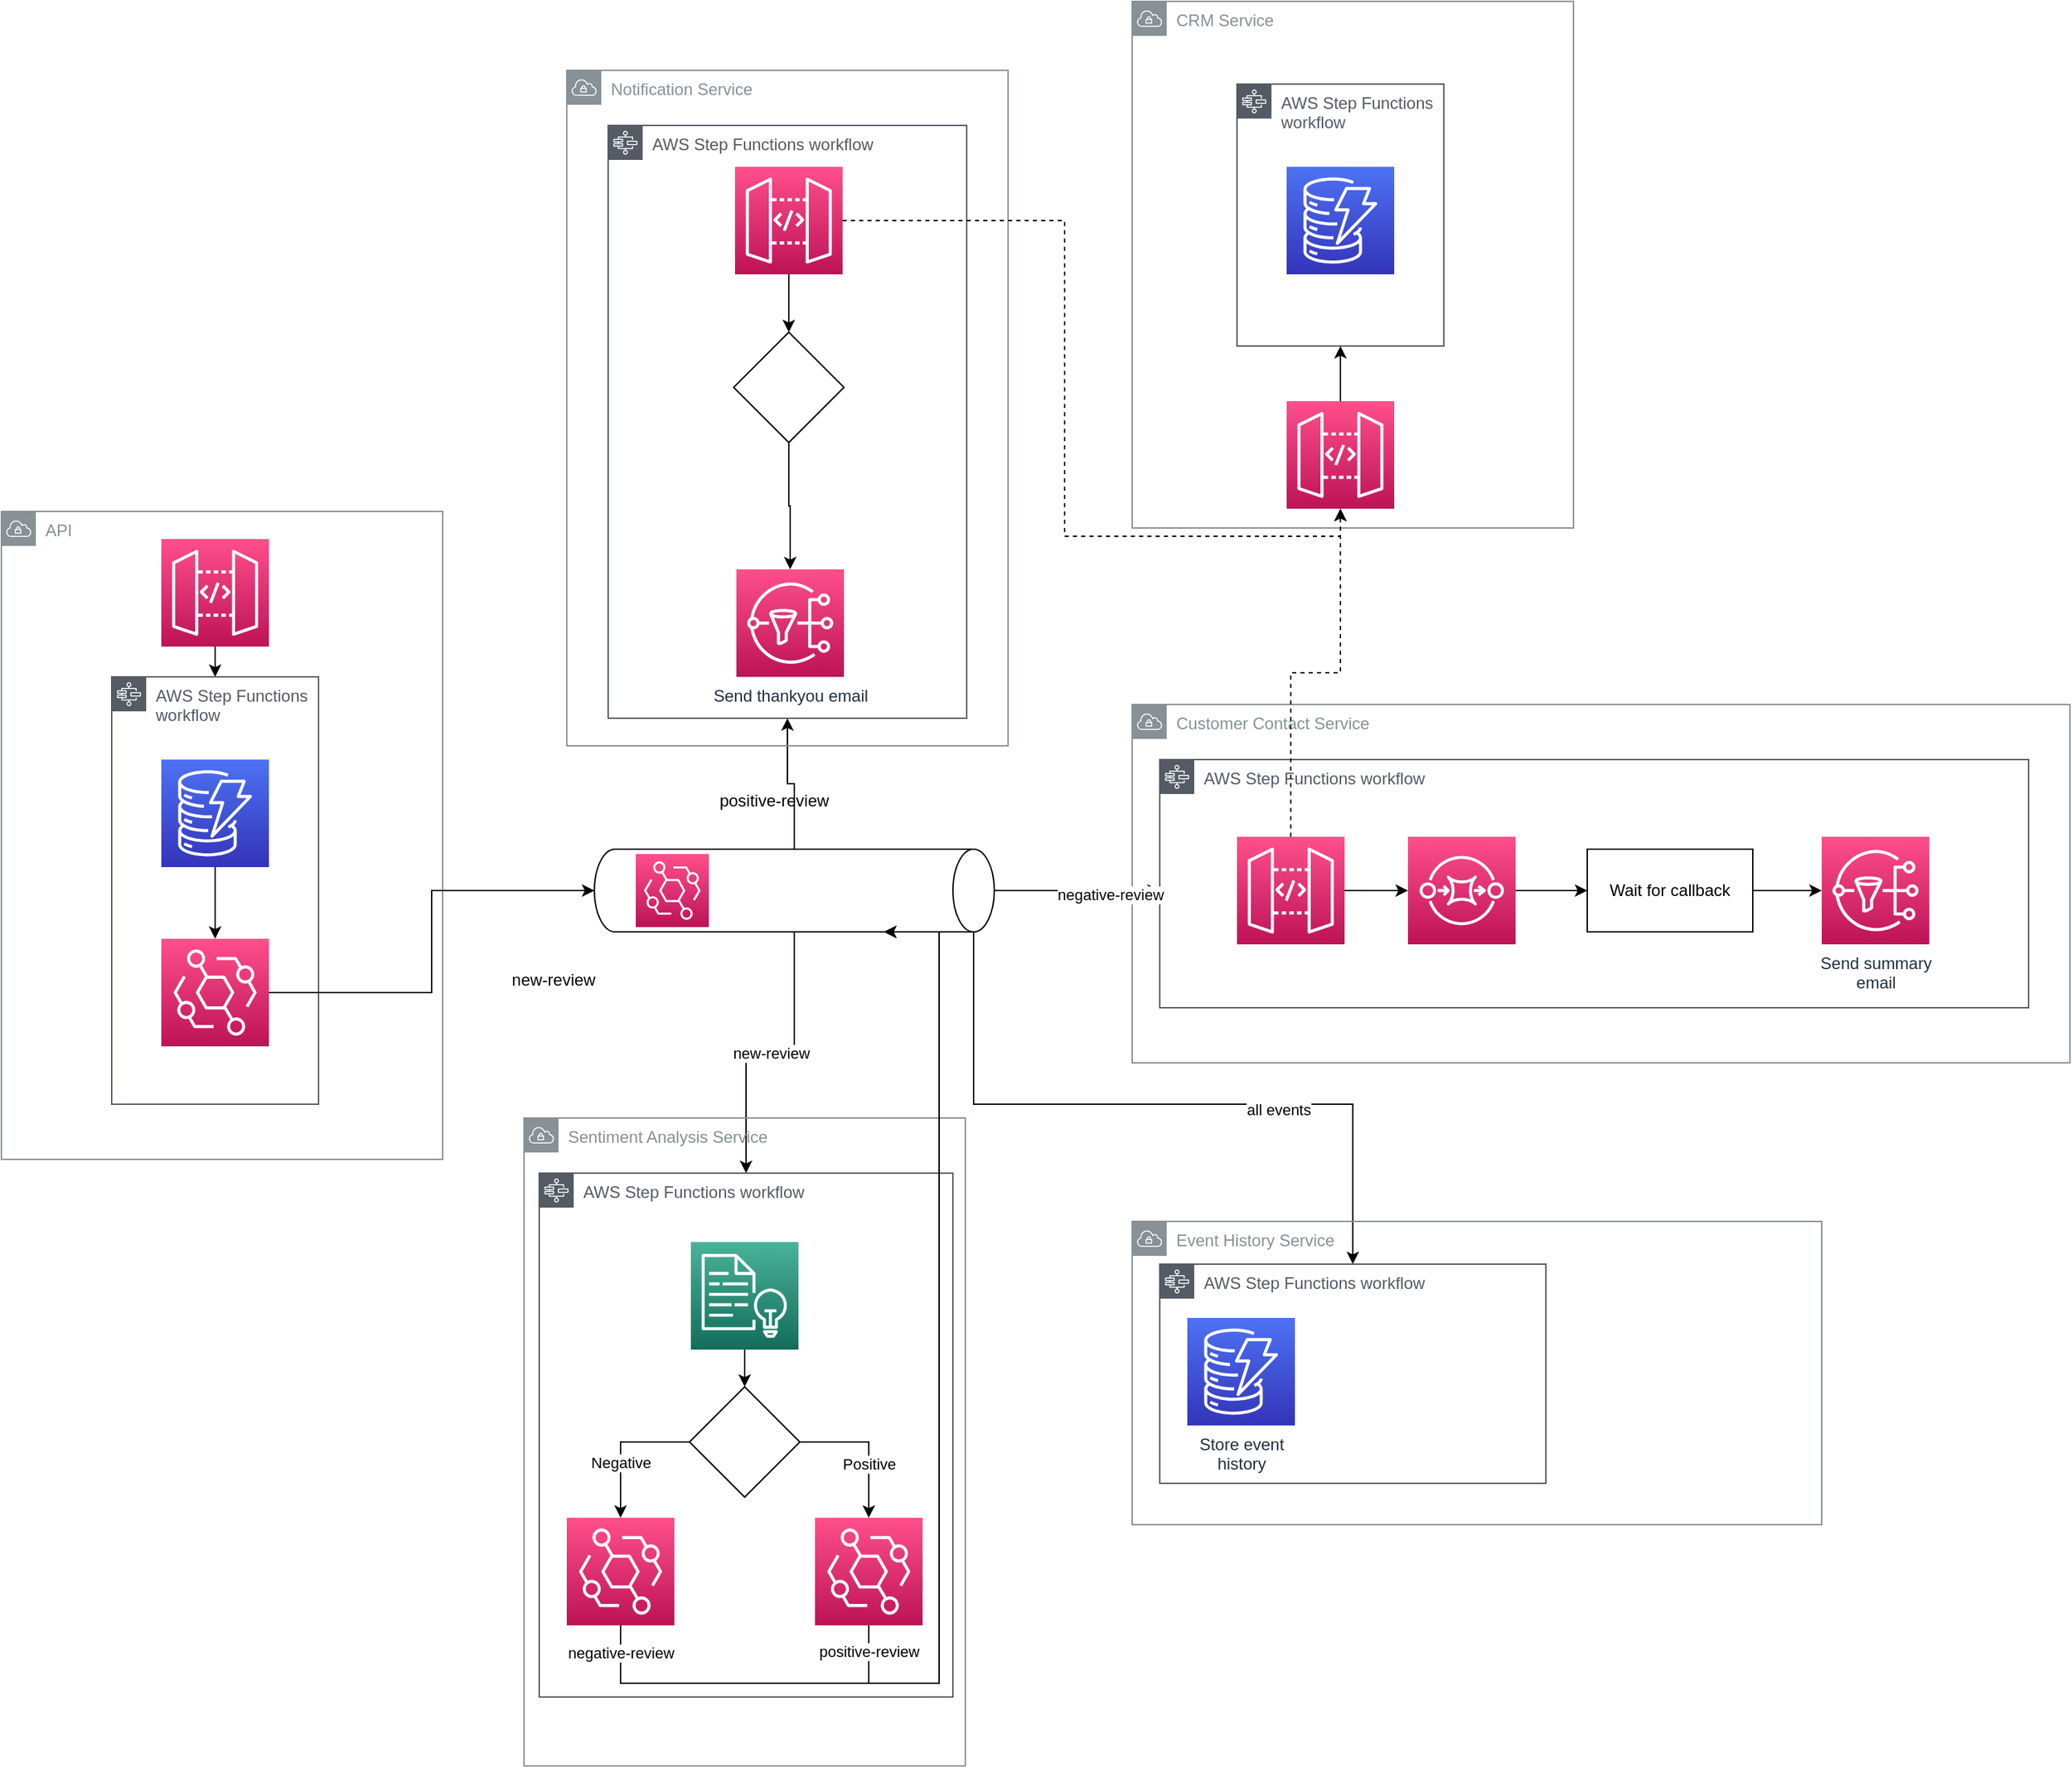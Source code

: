 <mxfile version="15.8.7" type="device"><diagram id="0Dtpg4r2gjwDx1T-EHBx" name="Page-1"><mxGraphModel dx="1955" dy="2517" grid="1" gridSize="10" guides="1" tooltips="1" connect="1" arrows="1" fold="1" page="1" pageScale="1" pageWidth="827" pageHeight="1169" math="0" shadow="0"><root><mxCell id="0"/><mxCell id="1" parent="0"/><mxCell id="v0-RKzJ78vYRd0qJhEcz-32" value="Customer Contact Service" style="sketch=0;outlineConnect=0;gradientColor=none;html=1;whiteSpace=wrap;fontSize=12;fontStyle=0;shape=mxgraph.aws4.group;grIcon=mxgraph.aws4.group_vpc;strokeColor=#879196;fillColor=none;verticalAlign=top;align=left;spacingLeft=30;fontColor=#879196;dashed=0;" vertex="1" parent="1"><mxGeometry x="860" y="210" width="680" height="260" as="geometry"/></mxCell><mxCell id="v0-RKzJ78vYRd0qJhEcz-33" value="AWS Step Functions workflow" style="sketch=0;outlineConnect=0;gradientColor=none;html=1;whiteSpace=wrap;fontSize=12;fontStyle=0;shape=mxgraph.aws4.group;grIcon=mxgraph.aws4.group_aws_step_functions_workflow;strokeColor=#545B64;fillColor=none;verticalAlign=top;align=left;spacingLeft=30;fontColor=#545B64;dashed=0;" vertex="1" parent="1"><mxGeometry x="880" y="250" width="630" height="180" as="geometry"/></mxCell><mxCell id="v0-RKzJ78vYRd0qJhEcz-49" value="" style="shape=cylinder3;whiteSpace=wrap;html=1;boundedLbl=1;backgroundOutline=1;size=15;rotation=90;" vertex="1" parent="1"><mxGeometry x="585" y="200" width="60" height="290" as="geometry"/></mxCell><mxCell id="v0-RKzJ78vYRd0qJhEcz-2" value="API&amp;nbsp;" style="sketch=0;outlineConnect=0;gradientColor=none;html=1;whiteSpace=wrap;fontSize=12;fontStyle=0;shape=mxgraph.aws4.group;grIcon=mxgraph.aws4.group_vpc;strokeColor=#879196;fillColor=none;verticalAlign=top;align=left;spacingLeft=30;fontColor=#879196;dashed=0;" vertex="1" parent="1"><mxGeometry x="40" y="70" width="320" height="470" as="geometry"/></mxCell><mxCell id="v0-RKzJ78vYRd0qJhEcz-5" style="edgeStyle=orthogonalEdgeStyle;rounded=0;orthogonalLoop=1;jettySize=auto;html=1;" edge="1" parent="1" source="v0-RKzJ78vYRd0qJhEcz-1" target="v0-RKzJ78vYRd0qJhEcz-3"><mxGeometry relative="1" as="geometry"/></mxCell><mxCell id="v0-RKzJ78vYRd0qJhEcz-1" value="" style="sketch=0;points=[[0,0,0],[0.25,0,0],[0.5,0,0],[0.75,0,0],[1,0,0],[0,1,0],[0.25,1,0],[0.5,1,0],[0.75,1,0],[1,1,0],[0,0.25,0],[0,0.5,0],[0,0.75,0],[1,0.25,0],[1,0.5,0],[1,0.75,0]];outlineConnect=0;fontColor=#232F3E;gradientColor=#FF4F8B;gradientDirection=north;fillColor=#BC1356;strokeColor=#ffffff;dashed=0;verticalLabelPosition=bottom;verticalAlign=top;align=center;html=1;fontSize=12;fontStyle=0;aspect=fixed;shape=mxgraph.aws4.resourceIcon;resIcon=mxgraph.aws4.api_gateway;" vertex="1" parent="1"><mxGeometry x="156" y="90" width="78" height="78" as="geometry"/></mxCell><mxCell id="v0-RKzJ78vYRd0qJhEcz-3" value="AWS Step Functions workflow" style="sketch=0;outlineConnect=0;gradientColor=none;html=1;whiteSpace=wrap;fontSize=12;fontStyle=0;shape=mxgraph.aws4.group;grIcon=mxgraph.aws4.group_aws_step_functions_workflow;strokeColor=#545B64;fillColor=none;verticalAlign=top;align=left;spacingLeft=30;fontColor=#545B64;dashed=0;" vertex="1" parent="1"><mxGeometry x="120" y="190" width="150" height="310" as="geometry"/></mxCell><mxCell id="v0-RKzJ78vYRd0qJhEcz-7" style="edgeStyle=orthogonalEdgeStyle;rounded=0;orthogonalLoop=1;jettySize=auto;html=1;entryX=0.5;entryY=0;entryDx=0;entryDy=0;entryPerimeter=0;" edge="1" parent="1" source="v0-RKzJ78vYRd0qJhEcz-4" target="v0-RKzJ78vYRd0qJhEcz-6"><mxGeometry relative="1" as="geometry"/></mxCell><mxCell id="v0-RKzJ78vYRd0qJhEcz-4" value="" style="sketch=0;points=[[0,0,0],[0.25,0,0],[0.5,0,0],[0.75,0,0],[1,0,0],[0,1,0],[0.25,1,0],[0.5,1,0],[0.75,1,0],[1,1,0],[0,0.25,0],[0,0.5,0],[0,0.75,0],[1,0.25,0],[1,0.5,0],[1,0.75,0]];outlineConnect=0;fontColor=#232F3E;gradientColor=#4D72F3;gradientDirection=north;fillColor=#3334B9;strokeColor=#ffffff;dashed=0;verticalLabelPosition=bottom;verticalAlign=top;align=center;html=1;fontSize=12;fontStyle=0;aspect=fixed;shape=mxgraph.aws4.resourceIcon;resIcon=mxgraph.aws4.dynamodb;" vertex="1" parent="1"><mxGeometry x="156" y="250" width="78" height="78" as="geometry"/></mxCell><mxCell id="v0-RKzJ78vYRd0qJhEcz-9" style="edgeStyle=orthogonalEdgeStyle;rounded=0;orthogonalLoop=1;jettySize=auto;html=1;entryX=0.5;entryY=1;entryDx=0;entryDy=0;entryPerimeter=0;" edge="1" parent="1" source="v0-RKzJ78vYRd0qJhEcz-6" target="v0-RKzJ78vYRd0qJhEcz-49"><mxGeometry relative="1" as="geometry"/></mxCell><mxCell id="v0-RKzJ78vYRd0qJhEcz-6" value="" style="sketch=0;points=[[0,0,0],[0.25,0,0],[0.5,0,0],[0.75,0,0],[1,0,0],[0,1,0],[0.25,1,0],[0.5,1,0],[0.75,1,0],[1,1,0],[0,0.25,0],[0,0.5,0],[0,0.75,0],[1,0.25,0],[1,0.5,0],[1,0.75,0]];outlineConnect=0;fontColor=#232F3E;gradientColor=#FF4F8B;gradientDirection=north;fillColor=#BC1356;strokeColor=#ffffff;dashed=0;verticalLabelPosition=bottom;verticalAlign=top;align=center;html=1;fontSize=12;fontStyle=0;aspect=fixed;shape=mxgraph.aws4.resourceIcon;resIcon=mxgraph.aws4.eventbridge;" vertex="1" parent="1"><mxGeometry x="156" y="380" width="78" height="78" as="geometry"/></mxCell><mxCell id="v0-RKzJ78vYRd0qJhEcz-14" value="new-review" style="edgeStyle=orthogonalEdgeStyle;rounded=0;orthogonalLoop=1;jettySize=auto;html=1;exitX=1;exitY=0.5;exitDx=0;exitDy=0;exitPerimeter=0;" edge="1" parent="1" source="v0-RKzJ78vYRd0qJhEcz-49" target="v0-RKzJ78vYRd0qJhEcz-11"><mxGeometry relative="1" as="geometry"/></mxCell><mxCell id="v0-RKzJ78vYRd0qJhEcz-31" style="edgeStyle=orthogonalEdgeStyle;rounded=0;orthogonalLoop=1;jettySize=auto;html=1;exitX=0;exitY=0.5;exitDx=0;exitDy=0;exitPerimeter=0;" edge="1" parent="1" source="v0-RKzJ78vYRd0qJhEcz-49" target="v0-RKzJ78vYRd0qJhEcz-25"><mxGeometry relative="1" as="geometry"/></mxCell><mxCell id="v0-RKzJ78vYRd0qJhEcz-35" style="edgeStyle=orthogonalEdgeStyle;rounded=0;orthogonalLoop=1;jettySize=auto;html=1;exitX=0.5;exitY=0;exitDx=0;exitDy=0;exitPerimeter=0;" edge="1" parent="1" source="v0-RKzJ78vYRd0qJhEcz-49"><mxGeometry relative="1" as="geometry"><mxPoint x="880" y="345" as="targetPoint"/></mxGeometry></mxCell><mxCell id="v0-RKzJ78vYRd0qJhEcz-39" value="negative-review" style="edgeLabel;html=1;align=center;verticalAlign=middle;resizable=0;points=[];" vertex="1" connectable="0" parent="v0-RKzJ78vYRd0qJhEcz-35"><mxGeometry x="0.397" y="-2" relative="1" as="geometry"><mxPoint as="offset"/></mxGeometry></mxCell><mxCell id="v0-RKzJ78vYRd0qJhEcz-47" style="edgeStyle=orthogonalEdgeStyle;rounded=0;orthogonalLoop=1;jettySize=auto;html=1;exitX=1;exitY=0;exitDx=0;exitDy=15;exitPerimeter=0;" edge="1" parent="1" source="v0-RKzJ78vYRd0qJhEcz-49" target="v0-RKzJ78vYRd0qJhEcz-45"><mxGeometry relative="1" as="geometry"><Array as="points"><mxPoint x="745" y="500"/><mxPoint x="1020" y="500"/></Array></mxGeometry></mxCell><mxCell id="v0-RKzJ78vYRd0qJhEcz-48" value="all events" style="edgeLabel;html=1;align=center;verticalAlign=middle;resizable=0;points=[];" vertex="1" connectable="0" parent="v0-RKzJ78vYRd0qJhEcz-47"><mxGeometry x="0.34" y="-4" relative="1" as="geometry"><mxPoint as="offset"/></mxGeometry></mxCell><mxCell id="v0-RKzJ78vYRd0qJhEcz-8" value="" style="sketch=0;points=[[0,0,0],[0.25,0,0],[0.5,0,0],[0.75,0,0],[1,0,0],[0,1,0],[0.25,1,0],[0.5,1,0],[0.75,1,0],[1,1,0],[0,0.25,0],[0,0.5,0],[0,0.75,0],[1,0.25,0],[1,0.5,0],[1,0.75,0]];outlineConnect=0;fontColor=#232F3E;gradientColor=#FF4F8B;gradientDirection=north;fillColor=#BC1356;strokeColor=#ffffff;dashed=0;verticalLabelPosition=bottom;verticalAlign=top;align=center;html=1;fontSize=12;fontStyle=0;aspect=fixed;shape=mxgraph.aws4.resourceIcon;resIcon=mxgraph.aws4.eventbridge;" vertex="1" parent="1"><mxGeometry x="500" y="318.5" width="53" height="53" as="geometry"/></mxCell><mxCell id="v0-RKzJ78vYRd0qJhEcz-10" value="Sentiment Analysis Service" style="sketch=0;outlineConnect=0;gradientColor=none;html=1;whiteSpace=wrap;fontSize=12;fontStyle=0;shape=mxgraph.aws4.group;grIcon=mxgraph.aws4.group_vpc;strokeColor=#879196;fillColor=none;verticalAlign=top;align=left;spacingLeft=30;fontColor=#879196;dashed=0;" vertex="1" parent="1"><mxGeometry x="419" y="510" width="320" height="470" as="geometry"/></mxCell><mxCell id="v0-RKzJ78vYRd0qJhEcz-11" value="AWS Step Functions workflow" style="sketch=0;outlineConnect=0;gradientColor=none;html=1;whiteSpace=wrap;fontSize=12;fontStyle=0;shape=mxgraph.aws4.group;grIcon=mxgraph.aws4.group_aws_step_functions_workflow;strokeColor=#545B64;fillColor=none;verticalAlign=top;align=left;spacingLeft=30;fontColor=#545B64;dashed=0;" vertex="1" parent="1"><mxGeometry x="430" y="550" width="300" height="380" as="geometry"/></mxCell><mxCell id="v0-RKzJ78vYRd0qJhEcz-15" style="edgeStyle=orthogonalEdgeStyle;rounded=0;orthogonalLoop=1;jettySize=auto;html=1;" edge="1" parent="1" source="v0-RKzJ78vYRd0qJhEcz-12" target="v0-RKzJ78vYRd0qJhEcz-13"><mxGeometry relative="1" as="geometry"/></mxCell><mxCell id="v0-RKzJ78vYRd0qJhEcz-12" value="" style="sketch=0;points=[[0,0,0],[0.25,0,0],[0.5,0,0],[0.75,0,0],[1,0,0],[0,1,0],[0.25,1,0],[0.5,1,0],[0.75,1,0],[1,1,0],[0,0.25,0],[0,0.5,0],[0,0.75,0],[1,0.25,0],[1,0.5,0],[1,0.75,0]];outlineConnect=0;fontColor=#232F3E;gradientColor=#4AB29A;gradientDirection=north;fillColor=#116D5B;strokeColor=#ffffff;dashed=0;verticalLabelPosition=bottom;verticalAlign=top;align=center;html=1;fontSize=12;fontStyle=0;aspect=fixed;shape=mxgraph.aws4.resourceIcon;resIcon=mxgraph.aws4.comprehend;" vertex="1" parent="1"><mxGeometry x="540" y="600" width="78" height="78" as="geometry"/></mxCell><mxCell id="v0-RKzJ78vYRd0qJhEcz-18" style="edgeStyle=orthogonalEdgeStyle;rounded=0;orthogonalLoop=1;jettySize=auto;html=1;entryX=0.5;entryY=0;entryDx=0;entryDy=0;entryPerimeter=0;" edge="1" parent="1" source="v0-RKzJ78vYRd0qJhEcz-13" target="v0-RKzJ78vYRd0qJhEcz-17"><mxGeometry relative="1" as="geometry"/></mxCell><mxCell id="v0-RKzJ78vYRd0qJhEcz-20" value="Positive" style="edgeLabel;html=1;align=center;verticalAlign=middle;resizable=0;points=[];" vertex="1" connectable="0" parent="v0-RKzJ78vYRd0qJhEcz-18"><mxGeometry x="0.246" y="1" relative="1" as="geometry"><mxPoint x="-1" as="offset"/></mxGeometry></mxCell><mxCell id="v0-RKzJ78vYRd0qJhEcz-19" style="edgeStyle=orthogonalEdgeStyle;rounded=0;orthogonalLoop=1;jettySize=auto;html=1;entryX=0.5;entryY=0;entryDx=0;entryDy=0;entryPerimeter=0;" edge="1" parent="1" source="v0-RKzJ78vYRd0qJhEcz-13" target="v0-RKzJ78vYRd0qJhEcz-16"><mxGeometry relative="1" as="geometry"/></mxCell><mxCell id="v0-RKzJ78vYRd0qJhEcz-21" value="Negative" style="edgeLabel;html=1;align=center;verticalAlign=middle;resizable=0;points=[];" vertex="1" connectable="0" parent="v0-RKzJ78vYRd0qJhEcz-19"><mxGeometry x="0.137" y="4" relative="1" as="geometry"><mxPoint x="-4" y="5" as="offset"/></mxGeometry></mxCell><mxCell id="v0-RKzJ78vYRd0qJhEcz-13" value="" style="rhombus;whiteSpace=wrap;html=1;" vertex="1" parent="1"><mxGeometry x="539" y="705" width="80" height="80" as="geometry"/></mxCell><mxCell id="v0-RKzJ78vYRd0qJhEcz-22" value="negative-review" style="edgeStyle=orthogonalEdgeStyle;rounded=0;orthogonalLoop=1;jettySize=auto;html=1;entryX=1;entryY=0;entryDx=0;entryDy=80;entryPerimeter=0;" edge="1" parent="1" source="v0-RKzJ78vYRd0qJhEcz-16" target="v0-RKzJ78vYRd0qJhEcz-49"><mxGeometry x="-0.957" relative="1" as="geometry"><Array as="points"><mxPoint x="489" y="920"/><mxPoint x="720" y="920"/><mxPoint x="720" y="375"/></Array><mxPoint y="1" as="offset"/></mxGeometry></mxCell><mxCell id="v0-RKzJ78vYRd0qJhEcz-16" value="" style="sketch=0;points=[[0,0,0],[0.25,0,0],[0.5,0,0],[0.75,0,0],[1,0,0],[0,1,0],[0.25,1,0],[0.5,1,0],[0.75,1,0],[1,1,0],[0,0.25,0],[0,0.5,0],[0,0.75,0],[1,0.25,0],[1,0.5,0],[1,0.75,0]];outlineConnect=0;fontColor=#232F3E;gradientColor=#FF4F8B;gradientDirection=north;fillColor=#BC1356;strokeColor=#ffffff;dashed=0;verticalLabelPosition=bottom;verticalAlign=top;align=center;html=1;fontSize=12;fontStyle=0;aspect=fixed;shape=mxgraph.aws4.resourceIcon;resIcon=mxgraph.aws4.eventbridge;" vertex="1" parent="1"><mxGeometry x="450" y="800" width="78" height="78" as="geometry"/></mxCell><mxCell id="v0-RKzJ78vYRd0qJhEcz-23" value="positive-review" style="edgeStyle=orthogonalEdgeStyle;rounded=0;orthogonalLoop=1;jettySize=auto;html=1;entryX=1;entryY=0;entryDx=0;entryDy=80;entryPerimeter=0;" edge="1" parent="1" source="v0-RKzJ78vYRd0qJhEcz-17" target="v0-RKzJ78vYRd0qJhEcz-49"><mxGeometry x="-0.947" relative="1" as="geometry"><Array as="points"><mxPoint x="669" y="920"/><mxPoint x="720" y="920"/><mxPoint x="720" y="375"/></Array><mxPoint y="1" as="offset"/></mxGeometry></mxCell><mxCell id="v0-RKzJ78vYRd0qJhEcz-17" value="" style="sketch=0;points=[[0,0,0],[0.25,0,0],[0.5,0,0],[0.75,0,0],[1,0,0],[0,1,0],[0.25,1,0],[0.5,1,0],[0.75,1,0],[1,1,0],[0,0.25,0],[0,0.5,0],[0,0.75,0],[1,0.25,0],[1,0.5,0],[1,0.75,0]];outlineConnect=0;fontColor=#232F3E;gradientColor=#FF4F8B;gradientDirection=north;fillColor=#BC1356;strokeColor=#ffffff;dashed=0;verticalLabelPosition=bottom;verticalAlign=top;align=center;html=1;fontSize=12;fontStyle=0;aspect=fixed;shape=mxgraph.aws4.resourceIcon;resIcon=mxgraph.aws4.eventbridge;" vertex="1" parent="1"><mxGeometry x="630" y="800" width="78" height="78" as="geometry"/></mxCell><mxCell id="v0-RKzJ78vYRd0qJhEcz-24" value="Notification Service" style="sketch=0;outlineConnect=0;gradientColor=none;html=1;whiteSpace=wrap;fontSize=12;fontStyle=0;shape=mxgraph.aws4.group;grIcon=mxgraph.aws4.group_vpc;strokeColor=#879196;fillColor=none;verticalAlign=top;align=left;spacingLeft=30;fontColor=#879196;dashed=0;" vertex="1" parent="1"><mxGeometry x="450" y="-250" width="320" height="490" as="geometry"/></mxCell><mxCell id="v0-RKzJ78vYRd0qJhEcz-25" value="AWS Step Functions workflow" style="sketch=0;outlineConnect=0;gradientColor=none;html=1;whiteSpace=wrap;fontSize=12;fontStyle=0;shape=mxgraph.aws4.group;grIcon=mxgraph.aws4.group_aws_step_functions_workflow;strokeColor=#545B64;fillColor=none;verticalAlign=top;align=left;spacingLeft=30;fontColor=#545B64;dashed=0;" vertex="1" parent="1"><mxGeometry x="480" y="-210" width="260" height="430" as="geometry"/></mxCell><mxCell id="v0-RKzJ78vYRd0qJhEcz-26" value="Send thankyou email" style="sketch=0;points=[[0,0,0],[0.25,0,0],[0.5,0,0],[0.75,0,0],[1,0,0],[0,1,0],[0.25,1,0],[0.5,1,0],[0.75,1,0],[1,1,0],[0,0.25,0],[0,0.5,0],[0,0.75,0],[1,0.25,0],[1,0.5,0],[1,0.75,0]];outlineConnect=0;fontColor=#232F3E;gradientColor=#FF4F8B;gradientDirection=north;fillColor=#BC1356;strokeColor=#ffffff;dashed=0;verticalLabelPosition=bottom;verticalAlign=top;align=center;html=1;fontSize=12;fontStyle=0;aspect=fixed;shape=mxgraph.aws4.resourceIcon;resIcon=mxgraph.aws4.sns;" vertex="1" parent="1"><mxGeometry x="573" y="112" width="78" height="78" as="geometry"/></mxCell><mxCell id="v0-RKzJ78vYRd0qJhEcz-29" style="edgeStyle=orthogonalEdgeStyle;rounded=0;orthogonalLoop=1;jettySize=auto;html=1;entryX=0.5;entryY=0;entryDx=0;entryDy=0;entryPerimeter=0;" edge="1" parent="1" source="v0-RKzJ78vYRd0qJhEcz-28" target="v0-RKzJ78vYRd0qJhEcz-26"><mxGeometry relative="1" as="geometry"/></mxCell><mxCell id="v0-RKzJ78vYRd0qJhEcz-28" value="" style="rhombus;whiteSpace=wrap;html=1;" vertex="1" parent="1"><mxGeometry x="571" y="-60" width="80" height="80" as="geometry"/></mxCell><mxCell id="v0-RKzJ78vYRd0qJhEcz-41" style="edgeStyle=orthogonalEdgeStyle;rounded=0;orthogonalLoop=1;jettySize=auto;html=1;entryX=0;entryY=0.5;entryDx=0;entryDy=0;" edge="1" parent="1" source="v0-RKzJ78vYRd0qJhEcz-34" target="v0-RKzJ78vYRd0qJhEcz-40"><mxGeometry relative="1" as="geometry"/></mxCell><mxCell id="v0-RKzJ78vYRd0qJhEcz-34" value="" style="sketch=0;points=[[0,0,0],[0.25,0,0],[0.5,0,0],[0.75,0,0],[1,0,0],[0,1,0],[0.25,1,0],[0.5,1,0],[0.75,1,0],[1,1,0],[0,0.25,0],[0,0.5,0],[0,0.75,0],[1,0.25,0],[1,0.5,0],[1,0.75,0]];outlineConnect=0;fontColor=#232F3E;gradientColor=#FF4F8B;gradientDirection=north;fillColor=#BC1356;strokeColor=#ffffff;dashed=0;verticalLabelPosition=bottom;verticalAlign=top;align=center;html=1;fontSize=12;fontStyle=0;aspect=fixed;shape=mxgraph.aws4.resourceIcon;resIcon=mxgraph.aws4.sqs;" vertex="1" parent="1"><mxGeometry x="1060" y="306" width="78" height="78" as="geometry"/></mxCell><mxCell id="v0-RKzJ78vYRd0qJhEcz-36" value="new-review" style="text;html=1;align=center;verticalAlign=middle;resizable=0;points=[];autosize=1;strokeColor=none;fillColor=none;" vertex="1" parent="1"><mxGeometry x="400" y="400" width="80" height="20" as="geometry"/></mxCell><mxCell id="v0-RKzJ78vYRd0qJhEcz-38" value="positive-review" style="text;html=1;align=center;verticalAlign=middle;resizable=0;points=[];autosize=1;strokeColor=none;fillColor=none;" vertex="1" parent="1"><mxGeometry x="555" y="270" width="90" height="20" as="geometry"/></mxCell><mxCell id="v0-RKzJ78vYRd0qJhEcz-43" style="edgeStyle=orthogonalEdgeStyle;rounded=0;orthogonalLoop=1;jettySize=auto;html=1;" edge="1" parent="1" source="v0-RKzJ78vYRd0qJhEcz-40" target="v0-RKzJ78vYRd0qJhEcz-42"><mxGeometry relative="1" as="geometry"/></mxCell><mxCell id="v0-RKzJ78vYRd0qJhEcz-40" value="Wait for callback" style="rounded=0;whiteSpace=wrap;html=1;" vertex="1" parent="1"><mxGeometry x="1190" y="315" width="120" height="60" as="geometry"/></mxCell><mxCell id="v0-RKzJ78vYRd0qJhEcz-42" value="Send summary&lt;br&gt;email" style="sketch=0;points=[[0,0,0],[0.25,0,0],[0.5,0,0],[0.75,0,0],[1,0,0],[0,1,0],[0.25,1,0],[0.5,1,0],[0.75,1,0],[1,1,0],[0,0.25,0],[0,0.5,0],[0,0.75,0],[1,0.25,0],[1,0.5,0],[1,0.75,0]];outlineConnect=0;fontColor=#232F3E;gradientColor=#FF4F8B;gradientDirection=north;fillColor=#BC1356;strokeColor=#ffffff;dashed=0;verticalLabelPosition=bottom;verticalAlign=top;align=center;html=1;fontSize=12;fontStyle=0;aspect=fixed;shape=mxgraph.aws4.resourceIcon;resIcon=mxgraph.aws4.sns;" vertex="1" parent="1"><mxGeometry x="1360" y="306" width="78" height="78" as="geometry"/></mxCell><mxCell id="v0-RKzJ78vYRd0qJhEcz-44" value="Event History Service" style="sketch=0;outlineConnect=0;gradientColor=none;html=1;whiteSpace=wrap;fontSize=12;fontStyle=0;shape=mxgraph.aws4.group;grIcon=mxgraph.aws4.group_vpc;strokeColor=#879196;fillColor=none;verticalAlign=top;align=left;spacingLeft=30;fontColor=#879196;dashed=0;" vertex="1" parent="1"><mxGeometry x="860" y="585" width="500" height="220" as="geometry"/></mxCell><mxCell id="v0-RKzJ78vYRd0qJhEcz-45" value="AWS Step Functions workflow" style="sketch=0;outlineConnect=0;gradientColor=none;html=1;whiteSpace=wrap;fontSize=12;fontStyle=0;shape=mxgraph.aws4.group;grIcon=mxgraph.aws4.group_aws_step_functions_workflow;strokeColor=#545B64;fillColor=none;verticalAlign=top;align=left;spacingLeft=30;fontColor=#545B64;dashed=0;" vertex="1" parent="1"><mxGeometry x="880" y="616" width="280" height="159" as="geometry"/></mxCell><mxCell id="v0-RKzJ78vYRd0qJhEcz-46" value="Store event&lt;br&gt;history" style="sketch=0;points=[[0,0,0],[0.25,0,0],[0.5,0,0],[0.75,0,0],[1,0,0],[0,1,0],[0.25,1,0],[0.5,1,0],[0.75,1,0],[1,1,0],[0,0.25,0],[0,0.5,0],[0,0.75,0],[1,0.25,0],[1,0.5,0],[1,0.75,0]];outlineConnect=0;fontColor=#232F3E;gradientColor=#4D72F3;gradientDirection=north;fillColor=#3334B9;strokeColor=#ffffff;dashed=0;verticalLabelPosition=bottom;verticalAlign=top;align=center;html=1;fontSize=12;fontStyle=0;aspect=fixed;shape=mxgraph.aws4.resourceIcon;resIcon=mxgraph.aws4.dynamodb;" vertex="1" parent="1"><mxGeometry x="900" y="655" width="78" height="78" as="geometry"/></mxCell><mxCell id="v0-RKzJ78vYRd0qJhEcz-50" value="CRM Service" style="sketch=0;outlineConnect=0;gradientColor=none;html=1;whiteSpace=wrap;fontSize=12;fontStyle=0;shape=mxgraph.aws4.group;grIcon=mxgraph.aws4.group_vpc;strokeColor=#879196;fillColor=none;verticalAlign=top;align=left;spacingLeft=30;fontColor=#879196;dashed=0;" vertex="1" parent="1"><mxGeometry x="860" y="-300" width="320" height="382" as="geometry"/></mxCell><mxCell id="v0-RKzJ78vYRd0qJhEcz-54" style="edgeStyle=orthogonalEdgeStyle;rounded=0;orthogonalLoop=1;jettySize=auto;html=1;" edge="1" parent="1" source="v0-RKzJ78vYRd0qJhEcz-51" target="v0-RKzJ78vYRd0qJhEcz-52"><mxGeometry relative="1" as="geometry"/></mxCell><mxCell id="v0-RKzJ78vYRd0qJhEcz-51" value="" style="sketch=0;points=[[0,0,0],[0.25,0,0],[0.5,0,0],[0.75,0,0],[1,0,0],[0,1,0],[0.25,1,0],[0.5,1,0],[0.75,1,0],[1,1,0],[0,0.25,0],[0,0.5,0],[0,0.75,0],[1,0.25,0],[1,0.5,0],[1,0.75,0]];outlineConnect=0;fontColor=#232F3E;gradientColor=#FF4F8B;gradientDirection=north;fillColor=#BC1356;strokeColor=#ffffff;dashed=0;verticalLabelPosition=bottom;verticalAlign=top;align=center;html=1;fontSize=12;fontStyle=0;aspect=fixed;shape=mxgraph.aws4.resourceIcon;resIcon=mxgraph.aws4.api_gateway;" vertex="1" parent="1"><mxGeometry x="972" y="-10" width="78" height="78" as="geometry"/></mxCell><mxCell id="v0-RKzJ78vYRd0qJhEcz-52" value="AWS Step Functions workflow" style="sketch=0;outlineConnect=0;gradientColor=none;html=1;whiteSpace=wrap;fontSize=12;fontStyle=0;shape=mxgraph.aws4.group;grIcon=mxgraph.aws4.group_aws_step_functions_workflow;strokeColor=#545B64;fillColor=none;verticalAlign=top;align=left;spacingLeft=30;fontColor=#545B64;dashed=0;" vertex="1" parent="1"><mxGeometry x="936" y="-240" width="150" height="190" as="geometry"/></mxCell><mxCell id="v0-RKzJ78vYRd0qJhEcz-53" value="" style="sketch=0;points=[[0,0,0],[0.25,0,0],[0.5,0,0],[0.75,0,0],[1,0,0],[0,1,0],[0.25,1,0],[0.5,1,0],[0.75,1,0],[1,1,0],[0,0.25,0],[0,0.5,0],[0,0.75,0],[1,0.25,0],[1,0.5,0],[1,0.75,0]];outlineConnect=0;fontColor=#232F3E;gradientColor=#4D72F3;gradientDirection=north;fillColor=#3334B9;strokeColor=#ffffff;dashed=0;verticalLabelPosition=bottom;verticalAlign=top;align=center;html=1;fontSize=12;fontStyle=0;aspect=fixed;shape=mxgraph.aws4.resourceIcon;resIcon=mxgraph.aws4.dynamodb;" vertex="1" parent="1"><mxGeometry x="972" y="-180" width="78" height="78" as="geometry"/></mxCell><mxCell id="v0-RKzJ78vYRd0qJhEcz-57" style="edgeStyle=orthogonalEdgeStyle;rounded=0;orthogonalLoop=1;jettySize=auto;html=1;" edge="1" parent="1" source="v0-RKzJ78vYRd0qJhEcz-56" target="v0-RKzJ78vYRd0qJhEcz-34"><mxGeometry relative="1" as="geometry"/></mxCell><mxCell id="v0-RKzJ78vYRd0qJhEcz-58" style="edgeStyle=orthogonalEdgeStyle;rounded=0;orthogonalLoop=1;jettySize=auto;html=1;dashed=1;" edge="1" parent="1" source="v0-RKzJ78vYRd0qJhEcz-56" target="v0-RKzJ78vYRd0qJhEcz-51"><mxGeometry relative="1" as="geometry"/></mxCell><mxCell id="v0-RKzJ78vYRd0qJhEcz-56" value="" style="sketch=0;points=[[0,0,0],[0.25,0,0],[0.5,0,0],[0.75,0,0],[1,0,0],[0,1,0],[0.25,1,0],[0.5,1,0],[0.75,1,0],[1,1,0],[0,0.25,0],[0,0.5,0],[0,0.75,0],[1,0.25,0],[1,0.5,0],[1,0.75,0]];outlineConnect=0;fontColor=#232F3E;gradientColor=#FF4F8B;gradientDirection=north;fillColor=#BC1356;strokeColor=#ffffff;dashed=0;verticalLabelPosition=bottom;verticalAlign=top;align=center;html=1;fontSize=12;fontStyle=0;aspect=fixed;shape=mxgraph.aws4.resourceIcon;resIcon=mxgraph.aws4.api_gateway;" vertex="1" parent="1"><mxGeometry x="936" y="306" width="78" height="78" as="geometry"/></mxCell><mxCell id="v0-RKzJ78vYRd0qJhEcz-60" style="edgeStyle=orthogonalEdgeStyle;rounded=0;orthogonalLoop=1;jettySize=auto;html=1;" edge="1" parent="1" source="v0-RKzJ78vYRd0qJhEcz-59" target="v0-RKzJ78vYRd0qJhEcz-28"><mxGeometry relative="1" as="geometry"/></mxCell><mxCell id="v0-RKzJ78vYRd0qJhEcz-61" style="edgeStyle=orthogonalEdgeStyle;rounded=0;orthogonalLoop=1;jettySize=auto;html=1;entryX=0.5;entryY=1;entryDx=0;entryDy=0;entryPerimeter=0;dashed=1;" edge="1" parent="1" source="v0-RKzJ78vYRd0qJhEcz-59" target="v0-RKzJ78vYRd0qJhEcz-51"><mxGeometry relative="1" as="geometry"/></mxCell><mxCell id="v0-RKzJ78vYRd0qJhEcz-59" value="" style="sketch=0;points=[[0,0,0],[0.25,0,0],[0.5,0,0],[0.75,0,0],[1,0,0],[0,1,0],[0.25,1,0],[0.5,1,0],[0.75,1,0],[1,1,0],[0,0.25,0],[0,0.5,0],[0,0.75,0],[1,0.25,0],[1,0.5,0],[1,0.75,0]];outlineConnect=0;fontColor=#232F3E;gradientColor=#FF4F8B;gradientDirection=north;fillColor=#BC1356;strokeColor=#ffffff;dashed=0;verticalLabelPosition=bottom;verticalAlign=top;align=center;html=1;fontSize=12;fontStyle=0;aspect=fixed;shape=mxgraph.aws4.resourceIcon;resIcon=mxgraph.aws4.api_gateway;" vertex="1" parent="1"><mxGeometry x="572" y="-180" width="78" height="78" as="geometry"/></mxCell></root></mxGraphModel></diagram></mxfile>
